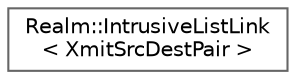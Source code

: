 digraph "Graphical Class Hierarchy"
{
 // LATEX_PDF_SIZE
  bgcolor="transparent";
  edge [fontname=Helvetica,fontsize=10,labelfontname=Helvetica,labelfontsize=10];
  node [fontname=Helvetica,fontsize=10,shape=box,height=0.2,width=0.4];
  rankdir="LR";
  Node0 [id="Node000000",label="Realm::IntrusiveListLink\l\< XmitSrcDestPair \>",height=0.2,width=0.4,color="grey40", fillcolor="white", style="filled",URL="$structRealm_1_1IntrusiveListLink.html",tooltip=" "];
}
